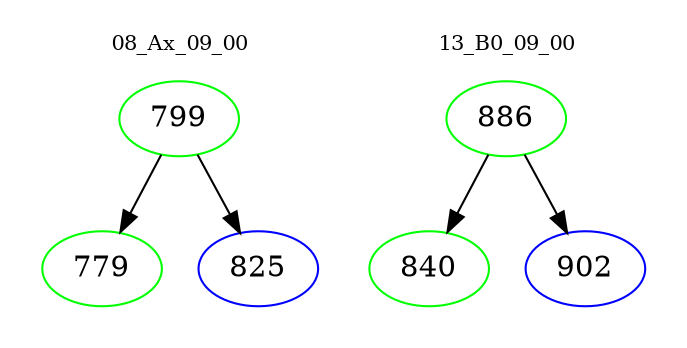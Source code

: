 digraph{
subgraph cluster_0 {
color = white
label = "08_Ax_09_00";
fontsize=10;
T0_799 [label="799", color="green"]
T0_799 -> T0_779 [color="black"]
T0_779 [label="779", color="green"]
T0_799 -> T0_825 [color="black"]
T0_825 [label="825", color="blue"]
}
subgraph cluster_1 {
color = white
label = "13_B0_09_00";
fontsize=10;
T1_886 [label="886", color="green"]
T1_886 -> T1_840 [color="black"]
T1_840 [label="840", color="green"]
T1_886 -> T1_902 [color="black"]
T1_902 [label="902", color="blue"]
}
}
